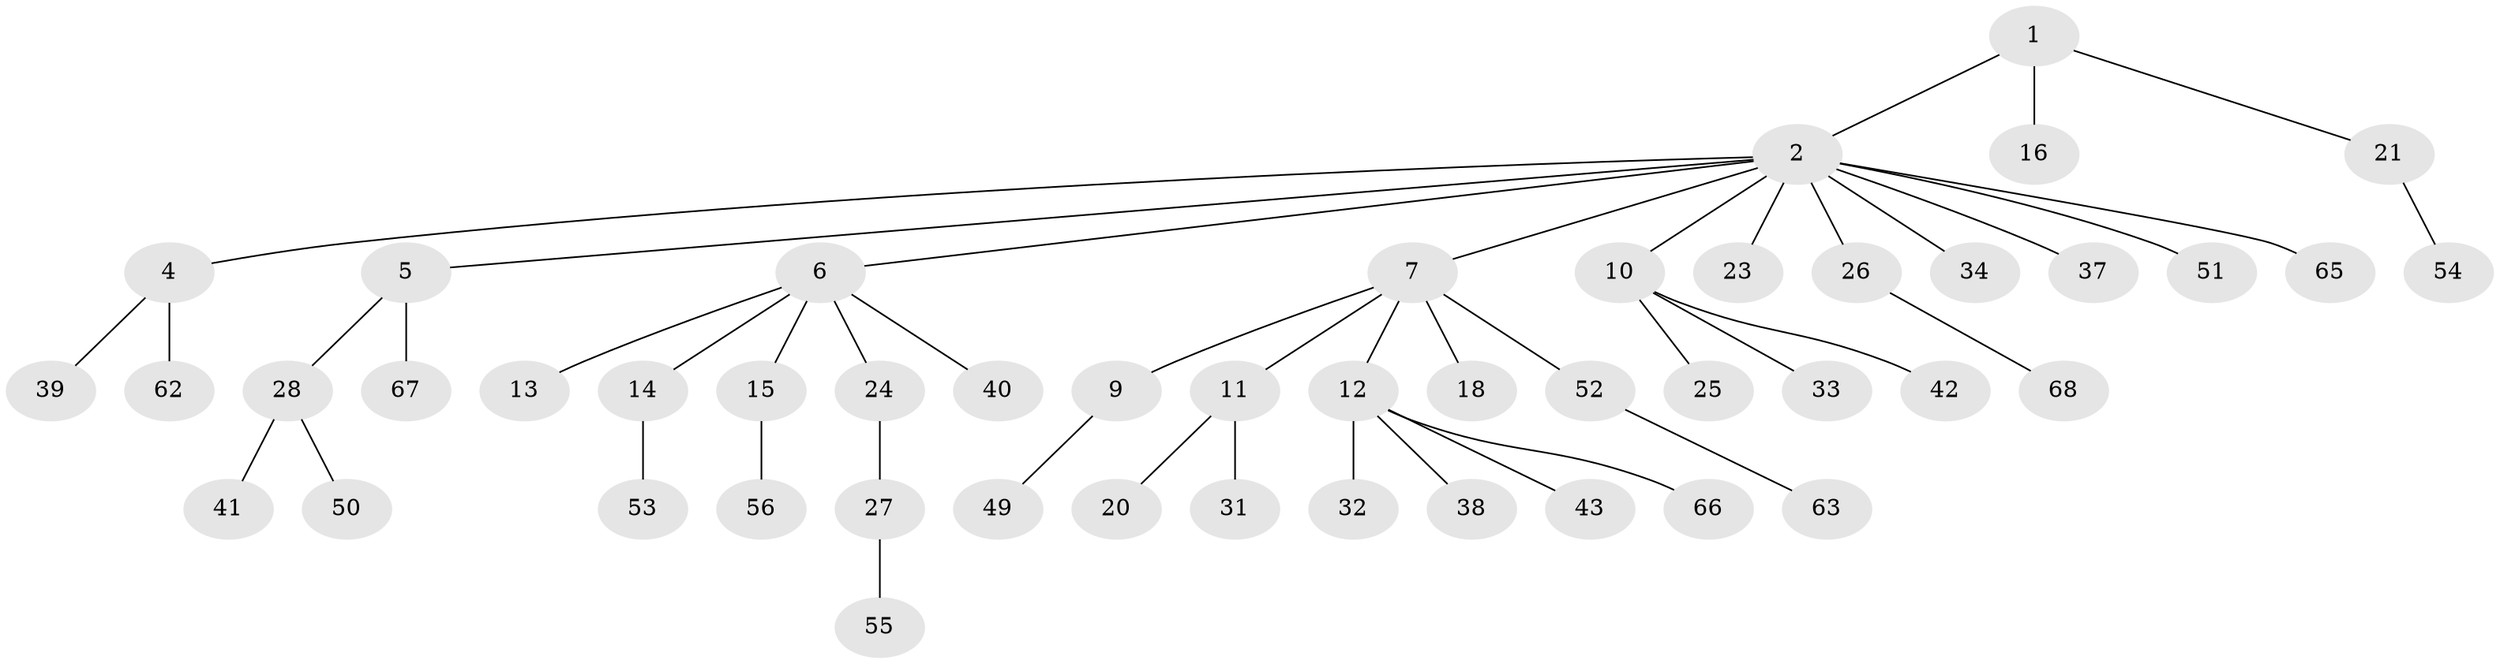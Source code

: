 // Generated by graph-tools (version 1.1) at 2025/52/02/27/25 19:52:12]
// undirected, 48 vertices, 47 edges
graph export_dot {
graph [start="1"]
  node [color=gray90,style=filled];
  1;
  2 [super="+3"];
  4 [super="+17"];
  5;
  6 [super="+8"];
  7 [super="+48"];
  9 [super="+36"];
  10 [super="+19"];
  11 [super="+22"];
  12 [super="+47"];
  13 [super="+60"];
  14 [super="+70"];
  15 [super="+45"];
  16 [super="+30"];
  18;
  20 [super="+35"];
  21 [super="+46"];
  23;
  24;
  25 [super="+58"];
  26 [super="+44"];
  27 [super="+29"];
  28 [super="+57"];
  31;
  32;
  33;
  34;
  37 [super="+64"];
  38;
  39;
  40;
  41;
  42;
  43;
  49;
  50;
  51 [super="+61"];
  52 [super="+59"];
  53;
  54;
  55 [super="+69"];
  56;
  62;
  63;
  65;
  66;
  67;
  68;
  1 -- 2;
  1 -- 16;
  1 -- 21;
  2 -- 5;
  2 -- 23;
  2 -- 26;
  2 -- 34;
  2 -- 51;
  2 -- 65;
  2 -- 4;
  2 -- 37;
  2 -- 6;
  2 -- 7;
  2 -- 10;
  4 -- 39;
  4 -- 62;
  5 -- 28;
  5 -- 67;
  6 -- 13;
  6 -- 24;
  6 -- 40;
  6 -- 15;
  6 -- 14;
  7 -- 9;
  7 -- 11;
  7 -- 12;
  7 -- 18;
  7 -- 52;
  9 -- 49;
  10 -- 25;
  10 -- 33;
  10 -- 42;
  11 -- 20;
  11 -- 31;
  12 -- 32;
  12 -- 38;
  12 -- 43;
  12 -- 66;
  14 -- 53;
  15 -- 56;
  21 -- 54;
  24 -- 27;
  26 -- 68;
  27 -- 55;
  28 -- 41;
  28 -- 50;
  52 -- 63;
}
